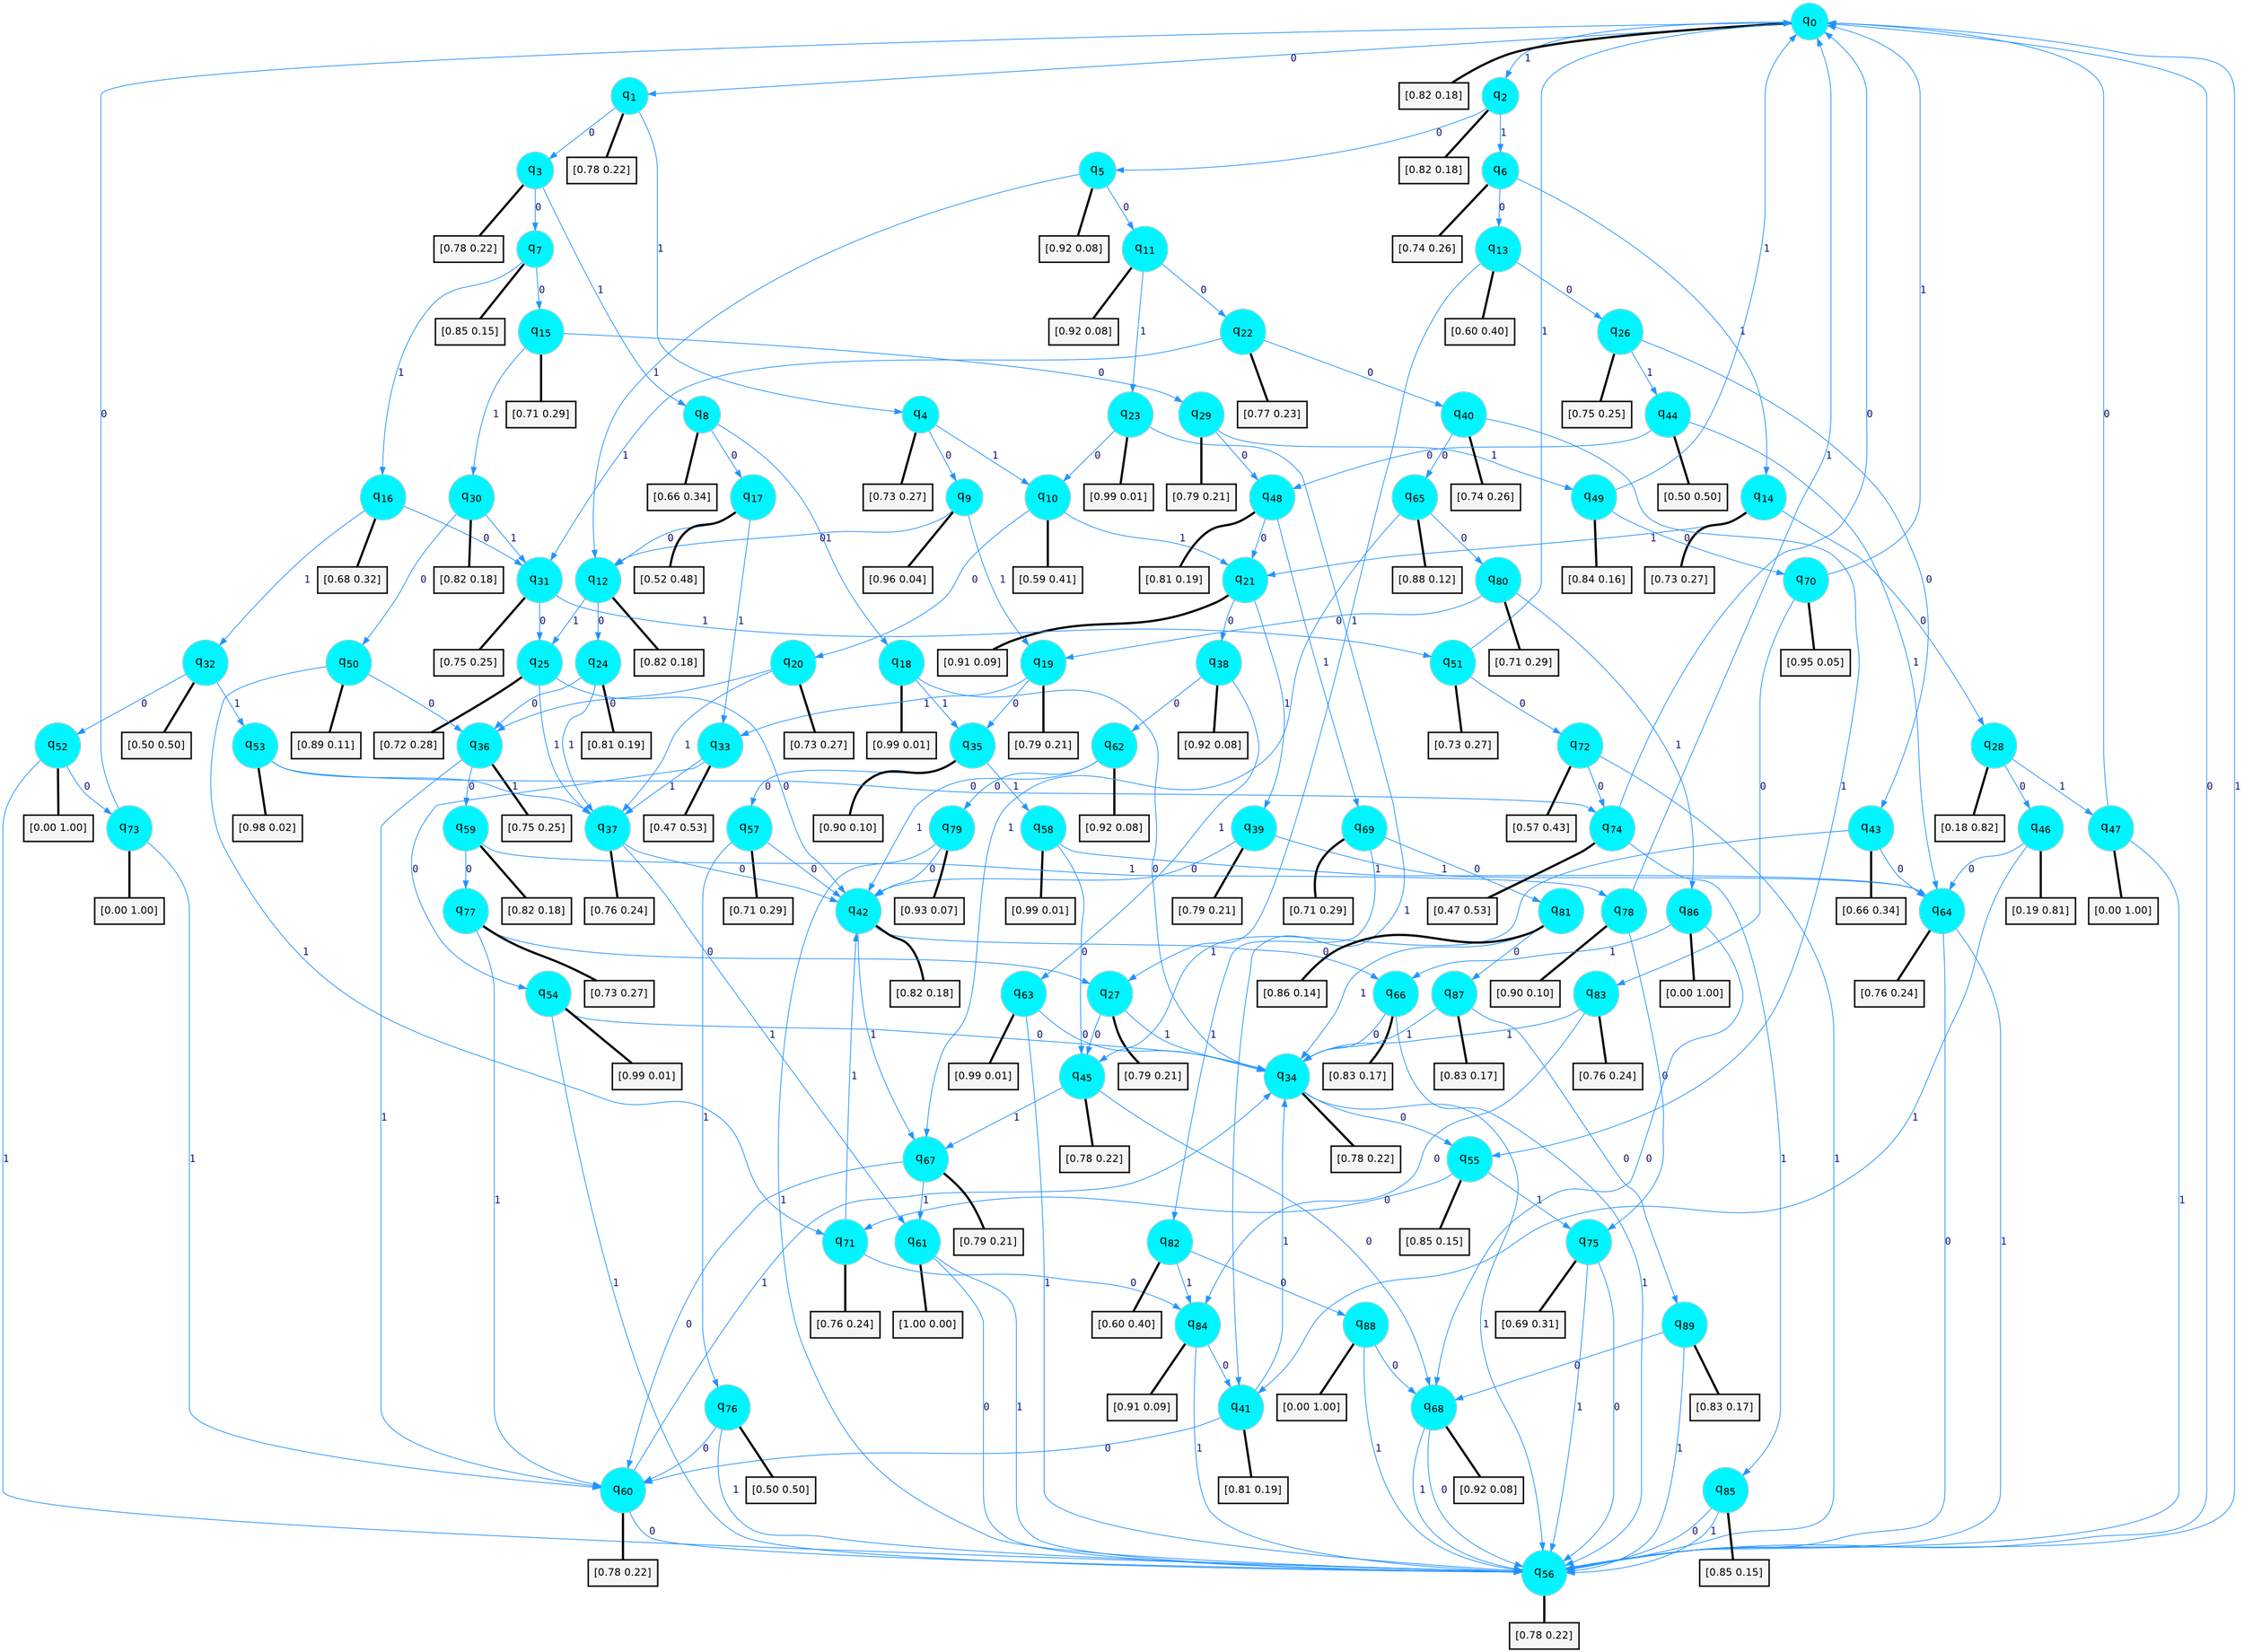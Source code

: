 digraph G {
graph [
bgcolor=transparent, dpi=300, rankdir=TD, size="40,25"];
node [
color=gray, fillcolor=turquoise1, fontcolor=black, fontname=Helvetica, fontsize=16, fontweight=bold, shape=circle, style=filled];
edge [
arrowsize=1, color=dodgerblue1, fontcolor=midnightblue, fontname=courier, fontweight=bold, penwidth=1, style=solid, weight=20];
0[label=<q<SUB>0</SUB>>];
1[label=<q<SUB>1</SUB>>];
2[label=<q<SUB>2</SUB>>];
3[label=<q<SUB>3</SUB>>];
4[label=<q<SUB>4</SUB>>];
5[label=<q<SUB>5</SUB>>];
6[label=<q<SUB>6</SUB>>];
7[label=<q<SUB>7</SUB>>];
8[label=<q<SUB>8</SUB>>];
9[label=<q<SUB>9</SUB>>];
10[label=<q<SUB>10</SUB>>];
11[label=<q<SUB>11</SUB>>];
12[label=<q<SUB>12</SUB>>];
13[label=<q<SUB>13</SUB>>];
14[label=<q<SUB>14</SUB>>];
15[label=<q<SUB>15</SUB>>];
16[label=<q<SUB>16</SUB>>];
17[label=<q<SUB>17</SUB>>];
18[label=<q<SUB>18</SUB>>];
19[label=<q<SUB>19</SUB>>];
20[label=<q<SUB>20</SUB>>];
21[label=<q<SUB>21</SUB>>];
22[label=<q<SUB>22</SUB>>];
23[label=<q<SUB>23</SUB>>];
24[label=<q<SUB>24</SUB>>];
25[label=<q<SUB>25</SUB>>];
26[label=<q<SUB>26</SUB>>];
27[label=<q<SUB>27</SUB>>];
28[label=<q<SUB>28</SUB>>];
29[label=<q<SUB>29</SUB>>];
30[label=<q<SUB>30</SUB>>];
31[label=<q<SUB>31</SUB>>];
32[label=<q<SUB>32</SUB>>];
33[label=<q<SUB>33</SUB>>];
34[label=<q<SUB>34</SUB>>];
35[label=<q<SUB>35</SUB>>];
36[label=<q<SUB>36</SUB>>];
37[label=<q<SUB>37</SUB>>];
38[label=<q<SUB>38</SUB>>];
39[label=<q<SUB>39</SUB>>];
40[label=<q<SUB>40</SUB>>];
41[label=<q<SUB>41</SUB>>];
42[label=<q<SUB>42</SUB>>];
43[label=<q<SUB>43</SUB>>];
44[label=<q<SUB>44</SUB>>];
45[label=<q<SUB>45</SUB>>];
46[label=<q<SUB>46</SUB>>];
47[label=<q<SUB>47</SUB>>];
48[label=<q<SUB>48</SUB>>];
49[label=<q<SUB>49</SUB>>];
50[label=<q<SUB>50</SUB>>];
51[label=<q<SUB>51</SUB>>];
52[label=<q<SUB>52</SUB>>];
53[label=<q<SUB>53</SUB>>];
54[label=<q<SUB>54</SUB>>];
55[label=<q<SUB>55</SUB>>];
56[label=<q<SUB>56</SUB>>];
57[label=<q<SUB>57</SUB>>];
58[label=<q<SUB>58</SUB>>];
59[label=<q<SUB>59</SUB>>];
60[label=<q<SUB>60</SUB>>];
61[label=<q<SUB>61</SUB>>];
62[label=<q<SUB>62</SUB>>];
63[label=<q<SUB>63</SUB>>];
64[label=<q<SUB>64</SUB>>];
65[label=<q<SUB>65</SUB>>];
66[label=<q<SUB>66</SUB>>];
67[label=<q<SUB>67</SUB>>];
68[label=<q<SUB>68</SUB>>];
69[label=<q<SUB>69</SUB>>];
70[label=<q<SUB>70</SUB>>];
71[label=<q<SUB>71</SUB>>];
72[label=<q<SUB>72</SUB>>];
73[label=<q<SUB>73</SUB>>];
74[label=<q<SUB>74</SUB>>];
75[label=<q<SUB>75</SUB>>];
76[label=<q<SUB>76</SUB>>];
77[label=<q<SUB>77</SUB>>];
78[label=<q<SUB>78</SUB>>];
79[label=<q<SUB>79</SUB>>];
80[label=<q<SUB>80</SUB>>];
81[label=<q<SUB>81</SUB>>];
82[label=<q<SUB>82</SUB>>];
83[label=<q<SUB>83</SUB>>];
84[label=<q<SUB>84</SUB>>];
85[label=<q<SUB>85</SUB>>];
86[label=<q<SUB>86</SUB>>];
87[label=<q<SUB>87</SUB>>];
88[label=<q<SUB>88</SUB>>];
89[label=<q<SUB>89</SUB>>];
90[label="[0.82 0.18]", shape=box,fontcolor=black, fontname=Helvetica, fontsize=14, penwidth=2, fillcolor=whitesmoke,color=black];
91[label="[0.78 0.22]", shape=box,fontcolor=black, fontname=Helvetica, fontsize=14, penwidth=2, fillcolor=whitesmoke,color=black];
92[label="[0.82 0.18]", shape=box,fontcolor=black, fontname=Helvetica, fontsize=14, penwidth=2, fillcolor=whitesmoke,color=black];
93[label="[0.78 0.22]", shape=box,fontcolor=black, fontname=Helvetica, fontsize=14, penwidth=2, fillcolor=whitesmoke,color=black];
94[label="[0.73 0.27]", shape=box,fontcolor=black, fontname=Helvetica, fontsize=14, penwidth=2, fillcolor=whitesmoke,color=black];
95[label="[0.92 0.08]", shape=box,fontcolor=black, fontname=Helvetica, fontsize=14, penwidth=2, fillcolor=whitesmoke,color=black];
96[label="[0.74 0.26]", shape=box,fontcolor=black, fontname=Helvetica, fontsize=14, penwidth=2, fillcolor=whitesmoke,color=black];
97[label="[0.85 0.15]", shape=box,fontcolor=black, fontname=Helvetica, fontsize=14, penwidth=2, fillcolor=whitesmoke,color=black];
98[label="[0.66 0.34]", shape=box,fontcolor=black, fontname=Helvetica, fontsize=14, penwidth=2, fillcolor=whitesmoke,color=black];
99[label="[0.96 0.04]", shape=box,fontcolor=black, fontname=Helvetica, fontsize=14, penwidth=2, fillcolor=whitesmoke,color=black];
100[label="[0.59 0.41]", shape=box,fontcolor=black, fontname=Helvetica, fontsize=14, penwidth=2, fillcolor=whitesmoke,color=black];
101[label="[0.92 0.08]", shape=box,fontcolor=black, fontname=Helvetica, fontsize=14, penwidth=2, fillcolor=whitesmoke,color=black];
102[label="[0.82 0.18]", shape=box,fontcolor=black, fontname=Helvetica, fontsize=14, penwidth=2, fillcolor=whitesmoke,color=black];
103[label="[0.60 0.40]", shape=box,fontcolor=black, fontname=Helvetica, fontsize=14, penwidth=2, fillcolor=whitesmoke,color=black];
104[label="[0.73 0.27]", shape=box,fontcolor=black, fontname=Helvetica, fontsize=14, penwidth=2, fillcolor=whitesmoke,color=black];
105[label="[0.71 0.29]", shape=box,fontcolor=black, fontname=Helvetica, fontsize=14, penwidth=2, fillcolor=whitesmoke,color=black];
106[label="[0.68 0.32]", shape=box,fontcolor=black, fontname=Helvetica, fontsize=14, penwidth=2, fillcolor=whitesmoke,color=black];
107[label="[0.52 0.48]", shape=box,fontcolor=black, fontname=Helvetica, fontsize=14, penwidth=2, fillcolor=whitesmoke,color=black];
108[label="[0.99 0.01]", shape=box,fontcolor=black, fontname=Helvetica, fontsize=14, penwidth=2, fillcolor=whitesmoke,color=black];
109[label="[0.79 0.21]", shape=box,fontcolor=black, fontname=Helvetica, fontsize=14, penwidth=2, fillcolor=whitesmoke,color=black];
110[label="[0.73 0.27]", shape=box,fontcolor=black, fontname=Helvetica, fontsize=14, penwidth=2, fillcolor=whitesmoke,color=black];
111[label="[0.91 0.09]", shape=box,fontcolor=black, fontname=Helvetica, fontsize=14, penwidth=2, fillcolor=whitesmoke,color=black];
112[label="[0.77 0.23]", shape=box,fontcolor=black, fontname=Helvetica, fontsize=14, penwidth=2, fillcolor=whitesmoke,color=black];
113[label="[0.99 0.01]", shape=box,fontcolor=black, fontname=Helvetica, fontsize=14, penwidth=2, fillcolor=whitesmoke,color=black];
114[label="[0.81 0.19]", shape=box,fontcolor=black, fontname=Helvetica, fontsize=14, penwidth=2, fillcolor=whitesmoke,color=black];
115[label="[0.72 0.28]", shape=box,fontcolor=black, fontname=Helvetica, fontsize=14, penwidth=2, fillcolor=whitesmoke,color=black];
116[label="[0.75 0.25]", shape=box,fontcolor=black, fontname=Helvetica, fontsize=14, penwidth=2, fillcolor=whitesmoke,color=black];
117[label="[0.79 0.21]", shape=box,fontcolor=black, fontname=Helvetica, fontsize=14, penwidth=2, fillcolor=whitesmoke,color=black];
118[label="[0.18 0.82]", shape=box,fontcolor=black, fontname=Helvetica, fontsize=14, penwidth=2, fillcolor=whitesmoke,color=black];
119[label="[0.79 0.21]", shape=box,fontcolor=black, fontname=Helvetica, fontsize=14, penwidth=2, fillcolor=whitesmoke,color=black];
120[label="[0.82 0.18]", shape=box,fontcolor=black, fontname=Helvetica, fontsize=14, penwidth=2, fillcolor=whitesmoke,color=black];
121[label="[0.75 0.25]", shape=box,fontcolor=black, fontname=Helvetica, fontsize=14, penwidth=2, fillcolor=whitesmoke,color=black];
122[label="[0.50 0.50]", shape=box,fontcolor=black, fontname=Helvetica, fontsize=14, penwidth=2, fillcolor=whitesmoke,color=black];
123[label="[0.47 0.53]", shape=box,fontcolor=black, fontname=Helvetica, fontsize=14, penwidth=2, fillcolor=whitesmoke,color=black];
124[label="[0.78 0.22]", shape=box,fontcolor=black, fontname=Helvetica, fontsize=14, penwidth=2, fillcolor=whitesmoke,color=black];
125[label="[0.90 0.10]", shape=box,fontcolor=black, fontname=Helvetica, fontsize=14, penwidth=2, fillcolor=whitesmoke,color=black];
126[label="[0.75 0.25]", shape=box,fontcolor=black, fontname=Helvetica, fontsize=14, penwidth=2, fillcolor=whitesmoke,color=black];
127[label="[0.76 0.24]", shape=box,fontcolor=black, fontname=Helvetica, fontsize=14, penwidth=2, fillcolor=whitesmoke,color=black];
128[label="[0.92 0.08]", shape=box,fontcolor=black, fontname=Helvetica, fontsize=14, penwidth=2, fillcolor=whitesmoke,color=black];
129[label="[0.79 0.21]", shape=box,fontcolor=black, fontname=Helvetica, fontsize=14, penwidth=2, fillcolor=whitesmoke,color=black];
130[label="[0.74 0.26]", shape=box,fontcolor=black, fontname=Helvetica, fontsize=14, penwidth=2, fillcolor=whitesmoke,color=black];
131[label="[0.81 0.19]", shape=box,fontcolor=black, fontname=Helvetica, fontsize=14, penwidth=2, fillcolor=whitesmoke,color=black];
132[label="[0.82 0.18]", shape=box,fontcolor=black, fontname=Helvetica, fontsize=14, penwidth=2, fillcolor=whitesmoke,color=black];
133[label="[0.66 0.34]", shape=box,fontcolor=black, fontname=Helvetica, fontsize=14, penwidth=2, fillcolor=whitesmoke,color=black];
134[label="[0.50 0.50]", shape=box,fontcolor=black, fontname=Helvetica, fontsize=14, penwidth=2, fillcolor=whitesmoke,color=black];
135[label="[0.78 0.22]", shape=box,fontcolor=black, fontname=Helvetica, fontsize=14, penwidth=2, fillcolor=whitesmoke,color=black];
136[label="[0.19 0.81]", shape=box,fontcolor=black, fontname=Helvetica, fontsize=14, penwidth=2, fillcolor=whitesmoke,color=black];
137[label="[0.00 1.00]", shape=box,fontcolor=black, fontname=Helvetica, fontsize=14, penwidth=2, fillcolor=whitesmoke,color=black];
138[label="[0.81 0.19]", shape=box,fontcolor=black, fontname=Helvetica, fontsize=14, penwidth=2, fillcolor=whitesmoke,color=black];
139[label="[0.84 0.16]", shape=box,fontcolor=black, fontname=Helvetica, fontsize=14, penwidth=2, fillcolor=whitesmoke,color=black];
140[label="[0.89 0.11]", shape=box,fontcolor=black, fontname=Helvetica, fontsize=14, penwidth=2, fillcolor=whitesmoke,color=black];
141[label="[0.73 0.27]", shape=box,fontcolor=black, fontname=Helvetica, fontsize=14, penwidth=2, fillcolor=whitesmoke,color=black];
142[label="[0.00 1.00]", shape=box,fontcolor=black, fontname=Helvetica, fontsize=14, penwidth=2, fillcolor=whitesmoke,color=black];
143[label="[0.98 0.02]", shape=box,fontcolor=black, fontname=Helvetica, fontsize=14, penwidth=2, fillcolor=whitesmoke,color=black];
144[label="[0.99 0.01]", shape=box,fontcolor=black, fontname=Helvetica, fontsize=14, penwidth=2, fillcolor=whitesmoke,color=black];
145[label="[0.85 0.15]", shape=box,fontcolor=black, fontname=Helvetica, fontsize=14, penwidth=2, fillcolor=whitesmoke,color=black];
146[label="[0.78 0.22]", shape=box,fontcolor=black, fontname=Helvetica, fontsize=14, penwidth=2, fillcolor=whitesmoke,color=black];
147[label="[0.71 0.29]", shape=box,fontcolor=black, fontname=Helvetica, fontsize=14, penwidth=2, fillcolor=whitesmoke,color=black];
148[label="[0.99 0.01]", shape=box,fontcolor=black, fontname=Helvetica, fontsize=14, penwidth=2, fillcolor=whitesmoke,color=black];
149[label="[0.82 0.18]", shape=box,fontcolor=black, fontname=Helvetica, fontsize=14, penwidth=2, fillcolor=whitesmoke,color=black];
150[label="[0.78 0.22]", shape=box,fontcolor=black, fontname=Helvetica, fontsize=14, penwidth=2, fillcolor=whitesmoke,color=black];
151[label="[1.00 0.00]", shape=box,fontcolor=black, fontname=Helvetica, fontsize=14, penwidth=2, fillcolor=whitesmoke,color=black];
152[label="[0.92 0.08]", shape=box,fontcolor=black, fontname=Helvetica, fontsize=14, penwidth=2, fillcolor=whitesmoke,color=black];
153[label="[0.99 0.01]", shape=box,fontcolor=black, fontname=Helvetica, fontsize=14, penwidth=2, fillcolor=whitesmoke,color=black];
154[label="[0.76 0.24]", shape=box,fontcolor=black, fontname=Helvetica, fontsize=14, penwidth=2, fillcolor=whitesmoke,color=black];
155[label="[0.88 0.12]", shape=box,fontcolor=black, fontname=Helvetica, fontsize=14, penwidth=2, fillcolor=whitesmoke,color=black];
156[label="[0.83 0.17]", shape=box,fontcolor=black, fontname=Helvetica, fontsize=14, penwidth=2, fillcolor=whitesmoke,color=black];
157[label="[0.79 0.21]", shape=box,fontcolor=black, fontname=Helvetica, fontsize=14, penwidth=2, fillcolor=whitesmoke,color=black];
158[label="[0.92 0.08]", shape=box,fontcolor=black, fontname=Helvetica, fontsize=14, penwidth=2, fillcolor=whitesmoke,color=black];
159[label="[0.71 0.29]", shape=box,fontcolor=black, fontname=Helvetica, fontsize=14, penwidth=2, fillcolor=whitesmoke,color=black];
160[label="[0.95 0.05]", shape=box,fontcolor=black, fontname=Helvetica, fontsize=14, penwidth=2, fillcolor=whitesmoke,color=black];
161[label="[0.76 0.24]", shape=box,fontcolor=black, fontname=Helvetica, fontsize=14, penwidth=2, fillcolor=whitesmoke,color=black];
162[label="[0.57 0.43]", shape=box,fontcolor=black, fontname=Helvetica, fontsize=14, penwidth=2, fillcolor=whitesmoke,color=black];
163[label="[0.00 1.00]", shape=box,fontcolor=black, fontname=Helvetica, fontsize=14, penwidth=2, fillcolor=whitesmoke,color=black];
164[label="[0.47 0.53]", shape=box,fontcolor=black, fontname=Helvetica, fontsize=14, penwidth=2, fillcolor=whitesmoke,color=black];
165[label="[0.69 0.31]", shape=box,fontcolor=black, fontname=Helvetica, fontsize=14, penwidth=2, fillcolor=whitesmoke,color=black];
166[label="[0.50 0.50]", shape=box,fontcolor=black, fontname=Helvetica, fontsize=14, penwidth=2, fillcolor=whitesmoke,color=black];
167[label="[0.73 0.27]", shape=box,fontcolor=black, fontname=Helvetica, fontsize=14, penwidth=2, fillcolor=whitesmoke,color=black];
168[label="[0.90 0.10]", shape=box,fontcolor=black, fontname=Helvetica, fontsize=14, penwidth=2, fillcolor=whitesmoke,color=black];
169[label="[0.93 0.07]", shape=box,fontcolor=black, fontname=Helvetica, fontsize=14, penwidth=2, fillcolor=whitesmoke,color=black];
170[label="[0.71 0.29]", shape=box,fontcolor=black, fontname=Helvetica, fontsize=14, penwidth=2, fillcolor=whitesmoke,color=black];
171[label="[0.86 0.14]", shape=box,fontcolor=black, fontname=Helvetica, fontsize=14, penwidth=2, fillcolor=whitesmoke,color=black];
172[label="[0.60 0.40]", shape=box,fontcolor=black, fontname=Helvetica, fontsize=14, penwidth=2, fillcolor=whitesmoke,color=black];
173[label="[0.76 0.24]", shape=box,fontcolor=black, fontname=Helvetica, fontsize=14, penwidth=2, fillcolor=whitesmoke,color=black];
174[label="[0.91 0.09]", shape=box,fontcolor=black, fontname=Helvetica, fontsize=14, penwidth=2, fillcolor=whitesmoke,color=black];
175[label="[0.85 0.15]", shape=box,fontcolor=black, fontname=Helvetica, fontsize=14, penwidth=2, fillcolor=whitesmoke,color=black];
176[label="[0.00 1.00]", shape=box,fontcolor=black, fontname=Helvetica, fontsize=14, penwidth=2, fillcolor=whitesmoke,color=black];
177[label="[0.83 0.17]", shape=box,fontcolor=black, fontname=Helvetica, fontsize=14, penwidth=2, fillcolor=whitesmoke,color=black];
178[label="[0.00 1.00]", shape=box,fontcolor=black, fontname=Helvetica, fontsize=14, penwidth=2, fillcolor=whitesmoke,color=black];
179[label="[0.83 0.17]", shape=box,fontcolor=black, fontname=Helvetica, fontsize=14, penwidth=2, fillcolor=whitesmoke,color=black];
0->1 [label=0];
0->2 [label=1];
0->90 [arrowhead=none, penwidth=3,color=black];
1->3 [label=0];
1->4 [label=1];
1->91 [arrowhead=none, penwidth=3,color=black];
2->5 [label=0];
2->6 [label=1];
2->92 [arrowhead=none, penwidth=3,color=black];
3->7 [label=0];
3->8 [label=1];
3->93 [arrowhead=none, penwidth=3,color=black];
4->9 [label=0];
4->10 [label=1];
4->94 [arrowhead=none, penwidth=3,color=black];
5->11 [label=0];
5->12 [label=1];
5->95 [arrowhead=none, penwidth=3,color=black];
6->13 [label=0];
6->14 [label=1];
6->96 [arrowhead=none, penwidth=3,color=black];
7->15 [label=0];
7->16 [label=1];
7->97 [arrowhead=none, penwidth=3,color=black];
8->17 [label=0];
8->18 [label=1];
8->98 [arrowhead=none, penwidth=3,color=black];
9->12 [label=0];
9->19 [label=1];
9->99 [arrowhead=none, penwidth=3,color=black];
10->20 [label=0];
10->21 [label=1];
10->100 [arrowhead=none, penwidth=3,color=black];
11->22 [label=0];
11->23 [label=1];
11->101 [arrowhead=none, penwidth=3,color=black];
12->24 [label=0];
12->25 [label=1];
12->102 [arrowhead=none, penwidth=3,color=black];
13->26 [label=0];
13->27 [label=1];
13->103 [arrowhead=none, penwidth=3,color=black];
14->28 [label=0];
14->21 [label=1];
14->104 [arrowhead=none, penwidth=3,color=black];
15->29 [label=0];
15->30 [label=1];
15->105 [arrowhead=none, penwidth=3,color=black];
16->31 [label=0];
16->32 [label=1];
16->106 [arrowhead=none, penwidth=3,color=black];
17->12 [label=0];
17->33 [label=1];
17->107 [arrowhead=none, penwidth=3,color=black];
18->34 [label=0];
18->35 [label=1];
18->108 [arrowhead=none, penwidth=3,color=black];
19->35 [label=0];
19->33 [label=1];
19->109 [arrowhead=none, penwidth=3,color=black];
20->36 [label=0];
20->37 [label=1];
20->110 [arrowhead=none, penwidth=3,color=black];
21->38 [label=0];
21->39 [label=1];
21->111 [arrowhead=none, penwidth=3,color=black];
22->40 [label=0];
22->31 [label=1];
22->112 [arrowhead=none, penwidth=3,color=black];
23->10 [label=0];
23->41 [label=1];
23->113 [arrowhead=none, penwidth=3,color=black];
24->36 [label=0];
24->37 [label=1];
24->114 [arrowhead=none, penwidth=3,color=black];
25->42 [label=0];
25->37 [label=1];
25->115 [arrowhead=none, penwidth=3,color=black];
26->43 [label=0];
26->44 [label=1];
26->116 [arrowhead=none, penwidth=3,color=black];
27->45 [label=0];
27->34 [label=1];
27->117 [arrowhead=none, penwidth=3,color=black];
28->46 [label=0];
28->47 [label=1];
28->118 [arrowhead=none, penwidth=3,color=black];
29->48 [label=0];
29->49 [label=1];
29->119 [arrowhead=none, penwidth=3,color=black];
30->50 [label=0];
30->31 [label=1];
30->120 [arrowhead=none, penwidth=3,color=black];
31->25 [label=0];
31->51 [label=1];
31->121 [arrowhead=none, penwidth=3,color=black];
32->52 [label=0];
32->53 [label=1];
32->122 [arrowhead=none, penwidth=3,color=black];
33->54 [label=0];
33->37 [label=1];
33->123 [arrowhead=none, penwidth=3,color=black];
34->55 [label=0];
34->56 [label=1];
34->124 [arrowhead=none, penwidth=3,color=black];
35->57 [label=0];
35->58 [label=1];
35->125 [arrowhead=none, penwidth=3,color=black];
36->59 [label=0];
36->60 [label=1];
36->126 [arrowhead=none, penwidth=3,color=black];
37->42 [label=0];
37->61 [label=1];
37->127 [arrowhead=none, penwidth=3,color=black];
38->62 [label=0];
38->63 [label=1];
38->128 [arrowhead=none, penwidth=3,color=black];
39->42 [label=0];
39->64 [label=1];
39->129 [arrowhead=none, penwidth=3,color=black];
40->65 [label=0];
40->55 [label=1];
40->130 [arrowhead=none, penwidth=3,color=black];
41->60 [label=0];
41->34 [label=1];
41->131 [arrowhead=none, penwidth=3,color=black];
42->66 [label=0];
42->67 [label=1];
42->132 [arrowhead=none, penwidth=3,color=black];
43->64 [label=0];
43->45 [label=1];
43->133 [arrowhead=none, penwidth=3,color=black];
44->48 [label=0];
44->64 [label=1];
44->134 [arrowhead=none, penwidth=3,color=black];
45->68 [label=0];
45->67 [label=1];
45->135 [arrowhead=none, penwidth=3,color=black];
46->64 [label=0];
46->41 [label=1];
46->136 [arrowhead=none, penwidth=3,color=black];
47->0 [label=0];
47->56 [label=1];
47->137 [arrowhead=none, penwidth=3,color=black];
48->21 [label=0];
48->69 [label=1];
48->138 [arrowhead=none, penwidth=3,color=black];
49->70 [label=0];
49->0 [label=1];
49->139 [arrowhead=none, penwidth=3,color=black];
50->36 [label=0];
50->71 [label=1];
50->140 [arrowhead=none, penwidth=3,color=black];
51->72 [label=0];
51->0 [label=1];
51->141 [arrowhead=none, penwidth=3,color=black];
52->73 [label=0];
52->56 [label=1];
52->142 [arrowhead=none, penwidth=3,color=black];
53->74 [label=0];
53->37 [label=1];
53->143 [arrowhead=none, penwidth=3,color=black];
54->34 [label=0];
54->56 [label=1];
54->144 [arrowhead=none, penwidth=3,color=black];
55->71 [label=0];
55->75 [label=1];
55->145 [arrowhead=none, penwidth=3,color=black];
56->0 [label=0];
56->0 [label=1];
56->146 [arrowhead=none, penwidth=3,color=black];
57->42 [label=0];
57->76 [label=1];
57->147 [arrowhead=none, penwidth=3,color=black];
58->45 [label=0];
58->64 [label=1];
58->148 [arrowhead=none, penwidth=3,color=black];
59->77 [label=0];
59->78 [label=1];
59->149 [arrowhead=none, penwidth=3,color=black];
60->56 [label=0];
60->34 [label=1];
60->150 [arrowhead=none, penwidth=3,color=black];
61->56 [label=0];
61->56 [label=1];
61->151 [arrowhead=none, penwidth=3,color=black];
62->79 [label=0];
62->42 [label=1];
62->152 [arrowhead=none, penwidth=3,color=black];
63->34 [label=0];
63->56 [label=1];
63->153 [arrowhead=none, penwidth=3,color=black];
64->56 [label=0];
64->56 [label=1];
64->154 [arrowhead=none, penwidth=3,color=black];
65->80 [label=0];
65->67 [label=1];
65->155 [arrowhead=none, penwidth=3,color=black];
66->34 [label=0];
66->56 [label=1];
66->156 [arrowhead=none, penwidth=3,color=black];
67->60 [label=0];
67->61 [label=1];
67->157 [arrowhead=none, penwidth=3,color=black];
68->56 [label=0];
68->56 [label=1];
68->158 [arrowhead=none, penwidth=3,color=black];
69->81 [label=0];
69->82 [label=1];
69->159 [arrowhead=none, penwidth=3,color=black];
70->83 [label=0];
70->0 [label=1];
70->160 [arrowhead=none, penwidth=3,color=black];
71->84 [label=0];
71->42 [label=1];
71->161 [arrowhead=none, penwidth=3,color=black];
72->74 [label=0];
72->56 [label=1];
72->162 [arrowhead=none, penwidth=3,color=black];
73->0 [label=0];
73->60 [label=1];
73->163 [arrowhead=none, penwidth=3,color=black];
74->0 [label=0];
74->85 [label=1];
74->164 [arrowhead=none, penwidth=3,color=black];
75->56 [label=0];
75->56 [label=1];
75->165 [arrowhead=none, penwidth=3,color=black];
76->60 [label=0];
76->56 [label=1];
76->166 [arrowhead=none, penwidth=3,color=black];
77->27 [label=0];
77->60 [label=1];
77->167 [arrowhead=none, penwidth=3,color=black];
78->75 [label=0];
78->0 [label=1];
78->168 [arrowhead=none, penwidth=3,color=black];
79->42 [label=0];
79->56 [label=1];
79->169 [arrowhead=none, penwidth=3,color=black];
80->19 [label=0];
80->86 [label=1];
80->170 [arrowhead=none, penwidth=3,color=black];
81->87 [label=0];
81->34 [label=1];
81->171 [arrowhead=none, penwidth=3,color=black];
82->88 [label=0];
82->84 [label=1];
82->172 [arrowhead=none, penwidth=3,color=black];
83->84 [label=0];
83->34 [label=1];
83->173 [arrowhead=none, penwidth=3,color=black];
84->41 [label=0];
84->56 [label=1];
84->174 [arrowhead=none, penwidth=3,color=black];
85->56 [label=0];
85->56 [label=1];
85->175 [arrowhead=none, penwidth=3,color=black];
86->68 [label=0];
86->66 [label=1];
86->176 [arrowhead=none, penwidth=3,color=black];
87->89 [label=0];
87->34 [label=1];
87->177 [arrowhead=none, penwidth=3,color=black];
88->68 [label=0];
88->56 [label=1];
88->178 [arrowhead=none, penwidth=3,color=black];
89->68 [label=0];
89->56 [label=1];
89->179 [arrowhead=none, penwidth=3,color=black];
}
